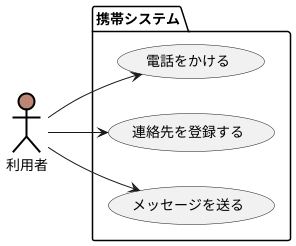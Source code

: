 @startuml ユースケース図
left to right direction
actor 利用者 #bb8674;line:black;line.bold;
package 携帯システム {
usecase 連絡先を登録する
usecase 電話をかける
usecase メッセージを送る
}
利用者 --> 連絡先を登録する
利用者 -left-> 電話をかける
利用者 --> メッセージを送る
@enduml
